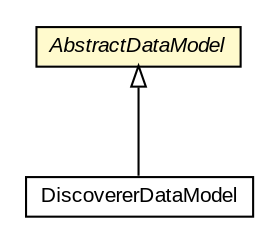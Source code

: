 #!/usr/local/bin/dot
#
# Class diagram 
# Generated by UMLGraph version 5.3 (http://www.umlgraph.org/)
#

digraph G {
	edge [fontname="arial",fontsize=10,labelfontname="arial",labelfontsize=10];
	node [fontname="arial",fontsize=10,shape=plaintext];
	nodesep=0.25;
	ranksep=0.5;
	// context.arch.discoverer.component.dataModel.DiscovererDataModel
	c99269 [label=<<table title="context.arch.discoverer.component.dataModel.DiscovererDataModel" border="0" cellborder="1" cellspacing="0" cellpadding="2" port="p" href="./DiscovererDataModel.html">
		<tr><td><table border="0" cellspacing="0" cellpadding="1">
<tr><td align="center" balign="center"> DiscovererDataModel </td></tr>
		</table></td></tr>
		</table>>, fontname="arial", fontcolor="black", fontsize=10.0];
	// context.arch.discoverer.component.dataModel.AbstractDataModel
	c99273 [label=<<table title="context.arch.discoverer.component.dataModel.AbstractDataModel" border="0" cellborder="1" cellspacing="0" cellpadding="2" port="p" bgcolor="lemonChiffon" href="./AbstractDataModel.html">
		<tr><td><table border="0" cellspacing="0" cellpadding="1">
<tr><td align="center" balign="center"><font face="arial italic"> AbstractDataModel </font></td></tr>
		</table></td></tr>
		</table>>, fontname="arial", fontcolor="black", fontsize=10.0];
	//context.arch.discoverer.component.dataModel.DiscovererDataModel extends context.arch.discoverer.component.dataModel.AbstractDataModel
	c99273:p -> c99269:p [dir=back,arrowtail=empty];
}


